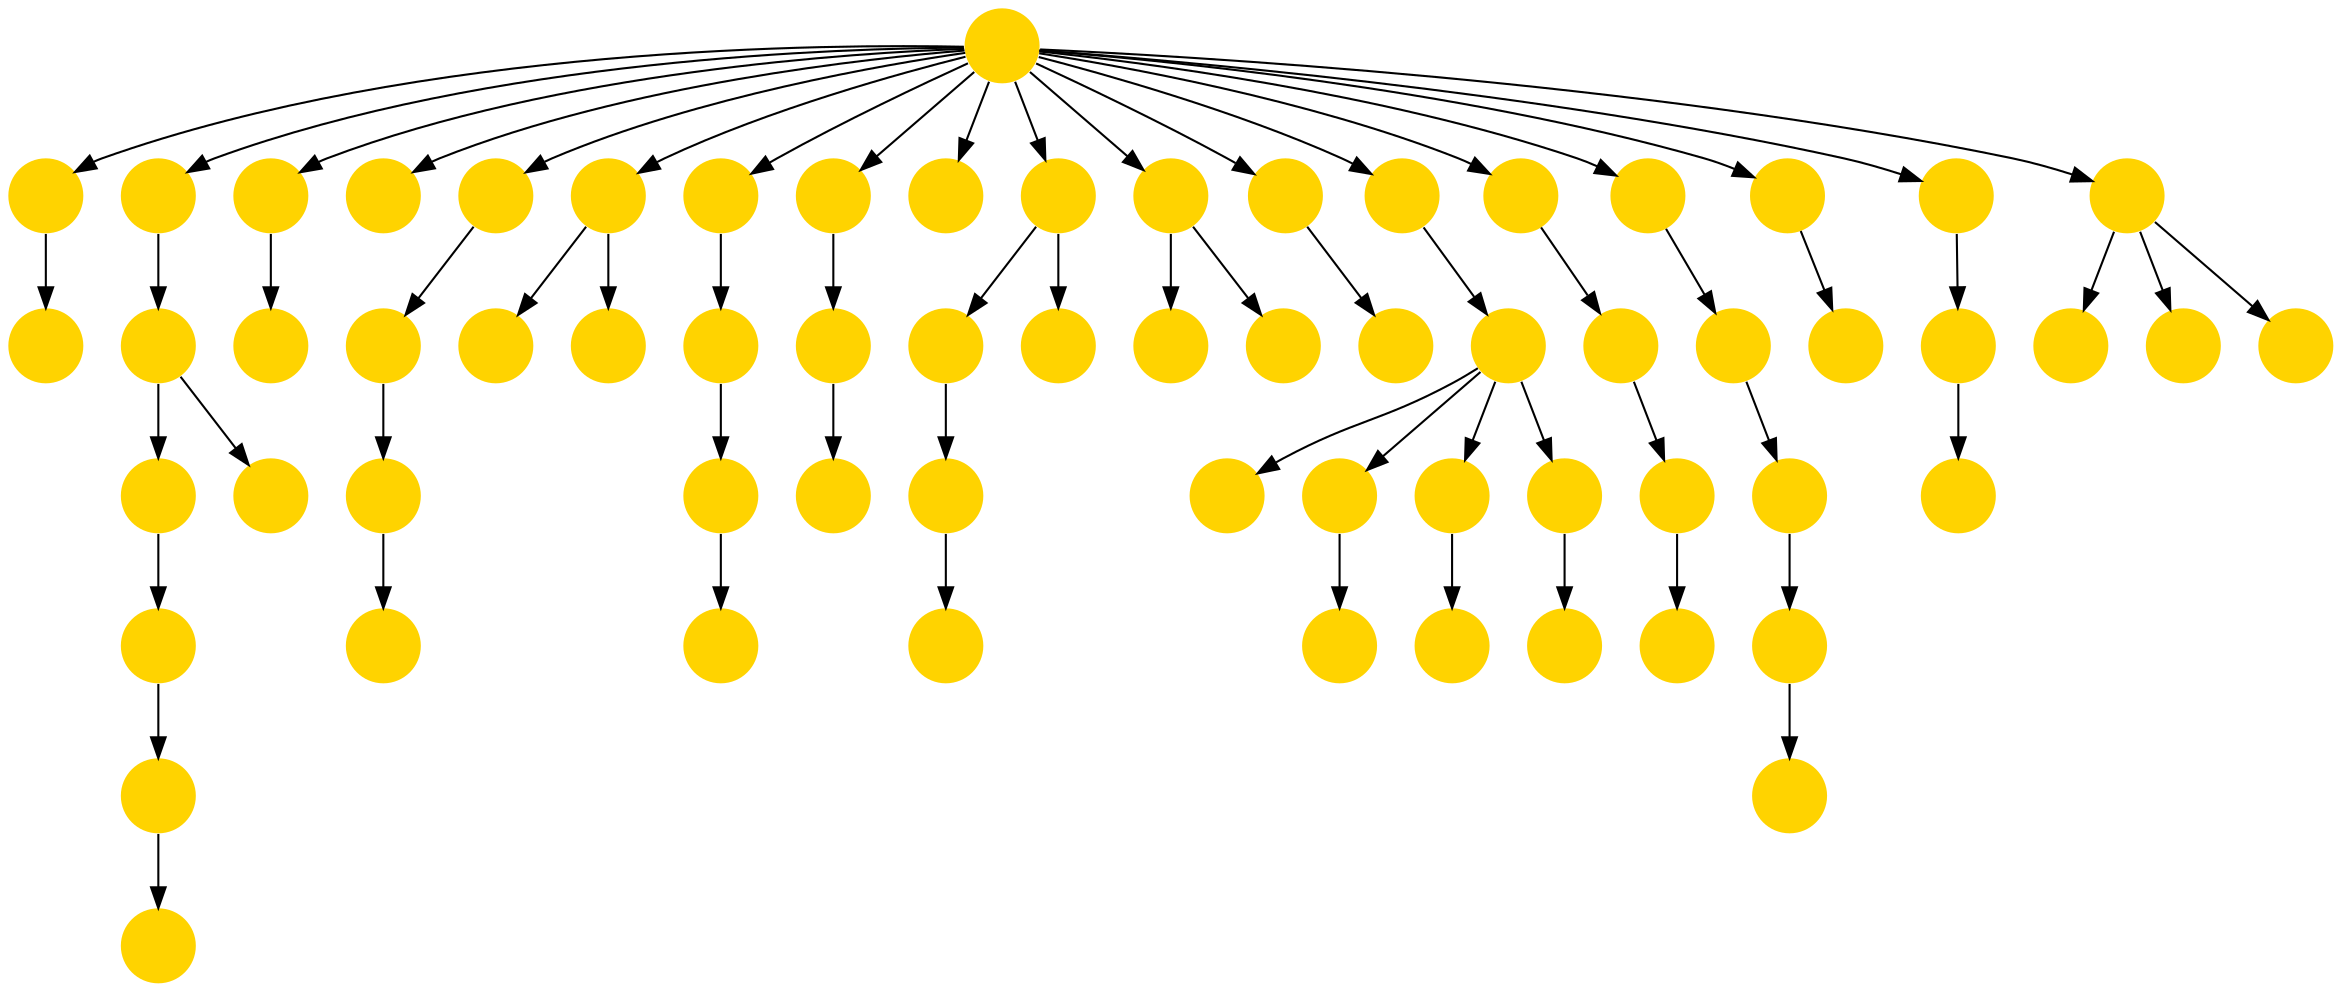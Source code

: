 digraph{
0 [tooltip = "Q", penwidth = 0, style = filled, fillcolor = "#ffd300", shape = circle, label = ""]
1 [tooltip = "Q", penwidth = 0, style = filled, fillcolor = "#ffd300", shape = circle, label = ""]
2 [tooltip = "Q", penwidth = 0, style = filled, fillcolor = "#ffd300", shape = circle, label = ""]
3 [tooltip = "Q", penwidth = 0, style = filled, fillcolor = "#ffd300", shape = circle, label = ""]
4 [tooltip = "Q", penwidth = 0, style = filled, fillcolor = "#ffd300", shape = circle, label = ""]
5 [tooltip = "Q", penwidth = 0, style = filled, fillcolor = "#ffd300", shape = circle, label = ""]
6 [tooltip = "Q", penwidth = 0, style = filled, fillcolor = "#ffd300", shape = circle, label = ""]
7 [tooltip = "Q", penwidth = 0, style = filled, fillcolor = "#ffd300", shape = circle, label = ""]
8 [tooltip = "Q", penwidth = 0, style = filled, fillcolor = "#ffd300", shape = circle, label = ""]
9 [tooltip = "Q", penwidth = 0, style = filled, fillcolor = "#ffd300", shape = circle, label = ""]
10 [tooltip = "Q", penwidth = 0, style = filled, fillcolor = "#ffd300", shape = circle, label = ""]
11 [tooltip = "Q", penwidth = 0, style = filled, fillcolor = "#ffd300", shape = circle, label = ""]
12 [tooltip = "Q", penwidth = 0, style = filled, fillcolor = "#ffd300", shape = circle, label = ""]
13 [tooltip = "Q", penwidth = 0, style = filled, fillcolor = "#ffd300", shape = circle, label = ""]
14 [tooltip = "Q", penwidth = 0, style = filled, fillcolor = "#ffd300", shape = circle, label = ""]
15 [tooltip = "Q", penwidth = 0, style = filled, fillcolor = "#ffd300", shape = circle, label = ""]
16 [tooltip = "Q", penwidth = 0, style = filled, fillcolor = "#ffd300", shape = circle, label = ""]
17 [tooltip = "Q", penwidth = 0, style = filled, fillcolor = "#ffd300", shape = circle, label = ""]
18 [tooltip = "Q", penwidth = 0, style = filled, fillcolor = "#ffd300", shape = circle, label = ""]
19 [tooltip = "Q", penwidth = 0, style = filled, fillcolor = "#ffd300", shape = circle, label = ""]
20 [tooltip = "Q", penwidth = 0, style = filled, fillcolor = "#ffd300", shape = circle, label = ""]
21 [tooltip = "Q", penwidth = 0, style = filled, fillcolor = "#ffd300", shape = circle, label = ""]
22 [tooltip = "Q", penwidth = 0, style = filled, fillcolor = "#ffd300", shape = circle, label = ""]
23 [tooltip = "Q", penwidth = 0, style = filled, fillcolor = "#ffd300", shape = circle, label = ""]
24 [tooltip = "Q", penwidth = 0, style = filled, fillcolor = "#ffd300", shape = circle, label = ""]
25 [tooltip = "Q", penwidth = 0, style = filled, fillcolor = "#ffd300", shape = circle, label = ""]
26 [tooltip = "Q", penwidth = 0, style = filled, fillcolor = "#ffd300", shape = circle, label = ""]
27 [tooltip = "Q", penwidth = 0, style = filled, fillcolor = "#ffd300", shape = circle, label = ""]
28 [tooltip = "Q", penwidth = 0, style = filled, fillcolor = "#ffd300", shape = circle, label = ""]
29 [tooltip = "Q", penwidth = 0, style = filled, fillcolor = "#ffd300", shape = circle, label = ""]
30 [tooltip = "Q", penwidth = 0, style = filled, fillcolor = "#ffd300", shape = circle, label = ""]
31 [tooltip = "Q", penwidth = 0, style = filled, fillcolor = "#ffd300", shape = circle, label = ""]
32 [tooltip = "Q", penwidth = 0, style = filled, fillcolor = "#ffd300", shape = circle, label = ""]
33 [tooltip = "Q", penwidth = 0, style = filled, fillcolor = "#ffd300", shape = circle, label = ""]
34 [tooltip = "Q", penwidth = 0, style = filled, fillcolor = "#ffd300", shape = circle, label = ""]
35 [tooltip = "Q", penwidth = 0, style = filled, fillcolor = "#ffd300", shape = circle, label = ""]
36 [tooltip = "Q", penwidth = 0, style = filled, fillcolor = "#ffd300", shape = circle, label = ""]
37 [tooltip = "Q", penwidth = 0, style = filled, fillcolor = "#ffd300", shape = circle, label = ""]
38 [tooltip = "Q", penwidth = 0, style = filled, fillcolor = "#ffd300", shape = circle, label = ""]
39 [tooltip = "Q", penwidth = 0, style = filled, fillcolor = "#ffd300", shape = circle, label = ""]
40 [tooltip = "Q", penwidth = 0, style = filled, fillcolor = "#ffd300", shape = circle, label = ""]
41 [tooltip = "Q", penwidth = 0, style = filled, fillcolor = "#ffd300", shape = circle, label = ""]
42 [tooltip = "Q", penwidth = 0, style = filled, fillcolor = "#ffd300", shape = circle, label = ""]
43 [tooltip = "Q", penwidth = 0, style = filled, fillcolor = "#ffd300", shape = circle, label = ""]
44 [tooltip = "Q", penwidth = 0, style = filled, fillcolor = "#ffd300", shape = circle, label = ""]
45 [tooltip = "Q", penwidth = 0, style = filled, fillcolor = "#ffd300", shape = circle, label = ""]
46 [tooltip = "Q", penwidth = 0, style = filled, fillcolor = "#ffd300", shape = circle, label = ""]
47 [tooltip = "Q", penwidth = 0, style = filled, fillcolor = "#ffd300", shape = circle, label = ""]
48 [tooltip = "Q", penwidth = 0, style = filled, fillcolor = "#ffd300", shape = circle, label = ""]
49 [tooltip = "Q", penwidth = 0, style = filled, fillcolor = "#ffd300", shape = circle, label = ""]
50 [tooltip = "Q", penwidth = 0, style = filled, fillcolor = "#ffd300", shape = circle, label = ""]
51 [tooltip = "Q", penwidth = 0, style = filled, fillcolor = "#ffd300", shape = circle, label = ""]
52 [tooltip = "Q", penwidth = 0, style = filled, fillcolor = "#ffd300", shape = circle, label = ""]
53 [tooltip = "Q", penwidth = 0, style = filled, fillcolor = "#ffd300", shape = circle, label = ""]
54 [tooltip = "Q", penwidth = 0, style = filled, fillcolor = "#ffd300", shape = circle, label = ""]
55 [tooltip = "Q", penwidth = 0, style = filled, fillcolor = "#ffd300", shape = circle, label = ""]
56 [tooltip = "Q", penwidth = 0, style = filled, fillcolor = "#ffd300", shape = circle, label = ""]
57 [tooltip = "Q", penwidth = 0, style = filled, fillcolor = "#ffd300", shape = circle, label = ""]
58 [tooltip = "Q", penwidth = 0, style = filled, fillcolor = "#ffd300", shape = circle, label = ""]
59 [tooltip = "Q", penwidth = 0, style = filled, fillcolor = "#ffd300", shape = circle, label = ""]
60 [tooltip = "Q", penwidth = 0, style = filled, fillcolor = "#ffd300", shape = circle, label = ""]
61 [tooltip = "Q", penwidth = 0, style = filled, fillcolor = "#ffd300", shape = circle, label = ""]
62 [tooltip = "Q", penwidth = 0, style = filled, fillcolor = "#ffd300", shape = circle, label = ""]
63 [tooltip = "Q", penwidth = 0, style = filled, fillcolor = "#ffd300", shape = circle, label = ""]
64 [tooltip = "Q", penwidth = 0, style = filled, fillcolor = "#ffd300", shape = circle, label = ""]
51 -> 40
39 -> 46
14 -> 18
18 -> 44
27 -> 23
55 -> 54
51 -> 36
14 -> 26
21 -> 42
40 -> 6
12 -> 9
38 -> 37
14 -> 22
51 -> 50
50 -> 35
26 -> 20
53 -> 52
44 -> 45
14 -> 55
13 -> 12
31 -> 4
33 -> 53
52 -> 32
14 -> 27
22 -> 59
19 -> 25
7 -> 2
26 -> 7
14 -> 34
55 -> 57
14 -> 21
42 -> 41
45 -> 43
14 -> 28
59 -> 58
4 -> 3
51 -> 38
14 -> 19
14 -> 39
14 -> 24
34 -> 33
27 -> 30
9 -> 10
14 -> 15
10 -> 1
41 -> 63
14 -> 31
49 -> 48
55 -> 56
14 -> 29
15 -> 17
14 -> 11
14 -> 49
14 -> 16
29 -> 51
28 -> 61
19 -> 5
2 -> 0
8 -> 62
3 -> 60
13 -> 64
48 -> 47
11 -> 13
14 -> 8
}